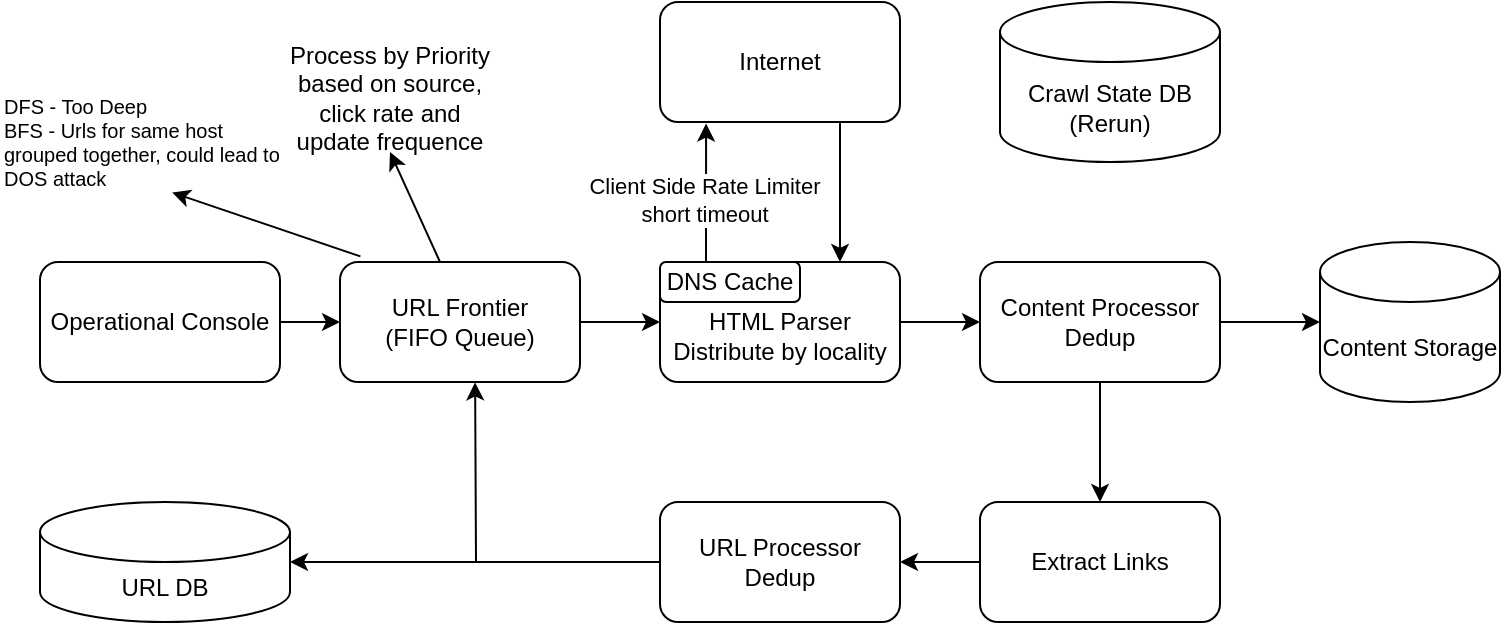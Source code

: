 <mxfile version="21.6.3" type="github">
  <diagram name="Page-1" id="oEwQ8ChUB2obOEuqiUpR">
    <mxGraphModel dx="889" dy="827" grid="1" gridSize="10" guides="1" tooltips="1" connect="1" arrows="1" fold="1" page="1" pageScale="1" pageWidth="850" pageHeight="1100" math="0" shadow="0">
      <root>
        <mxCell id="0" />
        <mxCell id="1" parent="0" />
        <mxCell id="9MbfvdkKQbkoyR23_Wzp-3" value="URL Frontier&lt;br&gt;(FIFO Queue)" style="rounded=1;whiteSpace=wrap;html=1;" vertex="1" parent="1">
          <mxGeometry x="220" y="240" width="120" height="60" as="geometry" />
        </mxCell>
        <mxCell id="9MbfvdkKQbkoyR23_Wzp-4" value="&lt;br&gt;HTML Parser&lt;br&gt;Distribute by locality" style="rounded=1;whiteSpace=wrap;html=1;" vertex="1" parent="1">
          <mxGeometry x="380" y="240" width="120" height="60" as="geometry" />
        </mxCell>
        <mxCell id="9MbfvdkKQbkoyR23_Wzp-5" value="" style="endArrow=classic;html=1;rounded=0;exitX=1;exitY=0.5;exitDx=0;exitDy=0;entryX=0;entryY=0.5;entryDx=0;entryDy=0;" edge="1" parent="1" source="9MbfvdkKQbkoyR23_Wzp-3" target="9MbfvdkKQbkoyR23_Wzp-4">
          <mxGeometry width="50" height="50" relative="1" as="geometry">
            <mxPoint x="430" y="380" as="sourcePoint" />
            <mxPoint x="480" y="330" as="targetPoint" />
          </mxGeometry>
        </mxCell>
        <mxCell id="9MbfvdkKQbkoyR23_Wzp-6" value="Content Processor&lt;br&gt;Dedup" style="rounded=1;whiteSpace=wrap;html=1;" vertex="1" parent="1">
          <mxGeometry x="540" y="240" width="120" height="60" as="geometry" />
        </mxCell>
        <mxCell id="9MbfvdkKQbkoyR23_Wzp-7" value="" style="endArrow=classic;html=1;rounded=0;exitX=1;exitY=0.5;exitDx=0;exitDy=0;entryX=0;entryY=0.5;entryDx=0;entryDy=0;" edge="1" parent="1" source="9MbfvdkKQbkoyR23_Wzp-4" target="9MbfvdkKQbkoyR23_Wzp-6">
          <mxGeometry width="50" height="50" relative="1" as="geometry">
            <mxPoint x="530" y="410" as="sourcePoint" />
            <mxPoint x="580" y="360" as="targetPoint" />
          </mxGeometry>
        </mxCell>
        <mxCell id="9MbfvdkKQbkoyR23_Wzp-8" value="" style="endArrow=classic;html=1;rounded=0;exitX=1;exitY=0.5;exitDx=0;exitDy=0;" edge="1" parent="1" source="9MbfvdkKQbkoyR23_Wzp-6">
          <mxGeometry width="50" height="50" relative="1" as="geometry">
            <mxPoint x="710" y="310" as="sourcePoint" />
            <mxPoint x="710" y="270" as="targetPoint" />
          </mxGeometry>
        </mxCell>
        <mxCell id="9MbfvdkKQbkoyR23_Wzp-9" value="Content Storage" style="shape=cylinder3;whiteSpace=wrap;html=1;boundedLbl=1;backgroundOutline=1;size=15;" vertex="1" parent="1">
          <mxGeometry x="710" y="230" width="90" height="80" as="geometry" />
        </mxCell>
        <mxCell id="9MbfvdkKQbkoyR23_Wzp-11" value="" style="endArrow=classic;html=1;rounded=0;exitX=0.5;exitY=1;exitDx=0;exitDy=0;" edge="1" parent="1" source="9MbfvdkKQbkoyR23_Wzp-10">
          <mxGeometry width="50" height="50" relative="1" as="geometry">
            <mxPoint x="630" y="370" as="sourcePoint" />
            <mxPoint x="600" y="390" as="targetPoint" />
            <Array as="points">
              <mxPoint x="600" y="390" />
            </Array>
          </mxGeometry>
        </mxCell>
        <mxCell id="9MbfvdkKQbkoyR23_Wzp-12" value="URL Processor&lt;br&gt;Dedup" style="rounded=1;whiteSpace=wrap;html=1;" vertex="1" parent="1">
          <mxGeometry x="380" y="360" width="120" height="60" as="geometry" />
        </mxCell>
        <mxCell id="9MbfvdkKQbkoyR23_Wzp-13" value="" style="endArrow=classic;html=1;rounded=0;exitX=0;exitY=0.5;exitDx=0;exitDy=0;entryX=1;entryY=0.5;entryDx=0;entryDy=0;" edge="1" parent="1" source="9MbfvdkKQbkoyR23_Wzp-10" target="9MbfvdkKQbkoyR23_Wzp-12">
          <mxGeometry width="50" height="50" relative="1" as="geometry">
            <mxPoint x="50" y="460" as="sourcePoint" />
            <mxPoint x="100" y="410" as="targetPoint" />
          </mxGeometry>
        </mxCell>
        <mxCell id="9MbfvdkKQbkoyR23_Wzp-16" value="" style="endArrow=classic;html=1;rounded=0;exitX=0;exitY=0.5;exitDx=0;exitDy=0;entryX=0.563;entryY=1.003;entryDx=0;entryDy=0;entryPerimeter=0;" edge="1" parent="1" source="9MbfvdkKQbkoyR23_Wzp-12" target="9MbfvdkKQbkoyR23_Wzp-3">
          <mxGeometry width="50" height="50" relative="1" as="geometry">
            <mxPoint x="130" y="460" as="sourcePoint" />
            <mxPoint x="120" y="300" as="targetPoint" />
            <Array as="points">
              <mxPoint x="288" y="390" />
            </Array>
          </mxGeometry>
        </mxCell>
        <mxCell id="9MbfvdkKQbkoyR23_Wzp-17" value="URL DB" style="shape=cylinder3;whiteSpace=wrap;html=1;boundedLbl=1;backgroundOutline=1;size=15;" vertex="1" parent="1">
          <mxGeometry x="70" y="360" width="125" height="60" as="geometry" />
        </mxCell>
        <mxCell id="9MbfvdkKQbkoyR23_Wzp-18" value="" style="endArrow=classic;html=1;rounded=0;entryX=1;entryY=0.5;entryDx=0;entryDy=0;entryPerimeter=0;" edge="1" parent="1" target="9MbfvdkKQbkoyR23_Wzp-17">
          <mxGeometry width="50" height="50" relative="1" as="geometry">
            <mxPoint x="320" y="390" as="sourcePoint" />
            <mxPoint x="350" y="440" as="targetPoint" />
          </mxGeometry>
        </mxCell>
        <mxCell id="9MbfvdkKQbkoyR23_Wzp-19" value="Operational Console" style="rounded=1;whiteSpace=wrap;html=1;" vertex="1" parent="1">
          <mxGeometry x="70" y="240" width="120" height="60" as="geometry" />
        </mxCell>
        <mxCell id="9MbfvdkKQbkoyR23_Wzp-20" value="" style="endArrow=classic;html=1;rounded=0;entryX=0;entryY=0.5;entryDx=0;entryDy=0;" edge="1" parent="1">
          <mxGeometry width="50" height="50" relative="1" as="geometry">
            <mxPoint x="190" y="270" as="sourcePoint" />
            <mxPoint x="220" y="270" as="targetPoint" />
          </mxGeometry>
        </mxCell>
        <mxCell id="9MbfvdkKQbkoyR23_Wzp-21" value="" style="endArrow=classic;html=1;rounded=0;exitX=0.5;exitY=1;exitDx=0;exitDy=0;" edge="1" parent="1" source="9MbfvdkKQbkoyR23_Wzp-6" target="9MbfvdkKQbkoyR23_Wzp-10">
          <mxGeometry width="50" height="50" relative="1" as="geometry">
            <mxPoint x="600" y="300" as="sourcePoint" />
            <mxPoint x="600" y="390" as="targetPoint" />
            <Array as="points" />
          </mxGeometry>
        </mxCell>
        <mxCell id="9MbfvdkKQbkoyR23_Wzp-10" value="Extract Links" style="rounded=1;whiteSpace=wrap;html=1;" vertex="1" parent="1">
          <mxGeometry x="540" y="360" width="120" height="60" as="geometry" />
        </mxCell>
        <mxCell id="9MbfvdkKQbkoyR23_Wzp-22" value="" style="endArrow=classic;html=1;rounded=0;entryX=0.75;entryY=0;entryDx=0;entryDy=0;exitX=0.75;exitY=1;exitDx=0;exitDy=0;" edge="1" parent="1" source="9MbfvdkKQbkoyR23_Wzp-23" target="9MbfvdkKQbkoyR23_Wzp-4">
          <mxGeometry width="50" height="50" relative="1" as="geometry">
            <mxPoint x="430" y="170" as="sourcePoint" />
            <mxPoint x="580" y="40" as="targetPoint" />
          </mxGeometry>
        </mxCell>
        <mxCell id="9MbfvdkKQbkoyR23_Wzp-23" value="Internet" style="rounded=1;whiteSpace=wrap;html=1;" vertex="1" parent="1">
          <mxGeometry x="380" y="110" width="120" height="60" as="geometry" />
        </mxCell>
        <mxCell id="9MbfvdkKQbkoyR23_Wzp-25" value="" style="endArrow=classic;html=1;rounded=0;entryX=0.192;entryY=1.013;entryDx=0;entryDy=0;entryPerimeter=0;" edge="1" parent="1" target="9MbfvdkKQbkoyR23_Wzp-23">
          <mxGeometry width="50" height="50" relative="1" as="geometry">
            <mxPoint x="403" y="240" as="sourcePoint" />
            <mxPoint x="370" y="190" as="targetPoint" />
          </mxGeometry>
        </mxCell>
        <mxCell id="9MbfvdkKQbkoyR23_Wzp-26" value="Client Side Rate Limiter&lt;br&gt;short timeout" style="edgeLabel;html=1;align=center;verticalAlign=middle;resizable=0;points=[];" vertex="1" connectable="0" parent="9MbfvdkKQbkoyR23_Wzp-25">
          <mxGeometry x="0.239" y="1" relative="1" as="geometry">
            <mxPoint y="12" as="offset" />
          </mxGeometry>
        </mxCell>
        <mxCell id="9MbfvdkKQbkoyR23_Wzp-27" value="DFS - Too Deep&lt;br style=&quot;font-size: 10px;&quot;&gt;BFS - Urls for same host grouped together, could lead to DOS attack&amp;nbsp;" style="text;html=1;strokeColor=none;fillColor=none;align=left;verticalAlign=middle;whiteSpace=wrap;rounded=0;fontSize=10;" vertex="1" parent="1">
          <mxGeometry x="50" y="155" width="140" height="50" as="geometry" />
        </mxCell>
        <mxCell id="9MbfvdkKQbkoyR23_Wzp-28" value="" style="endArrow=classic;html=1;rounded=0;entryX=0.615;entryY=1.005;entryDx=0;entryDy=0;entryPerimeter=0;exitX=0.085;exitY=-0.047;exitDx=0;exitDy=0;exitPerimeter=0;" edge="1" parent="1" source="9MbfvdkKQbkoyR23_Wzp-3" target="9MbfvdkKQbkoyR23_Wzp-27">
          <mxGeometry width="50" height="50" relative="1" as="geometry">
            <mxPoint x="220" y="260" as="sourcePoint" />
            <mxPoint x="270" y="210" as="targetPoint" />
          </mxGeometry>
        </mxCell>
        <mxCell id="9MbfvdkKQbkoyR23_Wzp-29" value="" style="endArrow=classic;html=1;rounded=0;entryX=0.5;entryY=1;entryDx=0;entryDy=0;" edge="1" parent="1" target="9MbfvdkKQbkoyR23_Wzp-30">
          <mxGeometry width="50" height="50" relative="1" as="geometry">
            <mxPoint x="270" y="240" as="sourcePoint" />
            <mxPoint x="270" y="180" as="targetPoint" />
          </mxGeometry>
        </mxCell>
        <mxCell id="9MbfvdkKQbkoyR23_Wzp-30" value="Process by Priority based on source, click rate and update frequence" style="text;html=1;strokeColor=none;fillColor=none;align=center;verticalAlign=middle;whiteSpace=wrap;rounded=0;" vertex="1" parent="1">
          <mxGeometry x="190" y="130" width="110" height="55" as="geometry" />
        </mxCell>
        <mxCell id="9MbfvdkKQbkoyR23_Wzp-34" value="DNS Cache" style="rounded=1;whiteSpace=wrap;html=1;" vertex="1" parent="1">
          <mxGeometry x="380" y="240" width="70" height="20" as="geometry" />
        </mxCell>
        <mxCell id="9MbfvdkKQbkoyR23_Wzp-36" value="Crawl State DB&lt;br&gt;(Rerun)" style="shape=cylinder3;whiteSpace=wrap;html=1;boundedLbl=1;backgroundOutline=1;size=15;" vertex="1" parent="1">
          <mxGeometry x="550" y="110" width="110" height="80" as="geometry" />
        </mxCell>
      </root>
    </mxGraphModel>
  </diagram>
</mxfile>
